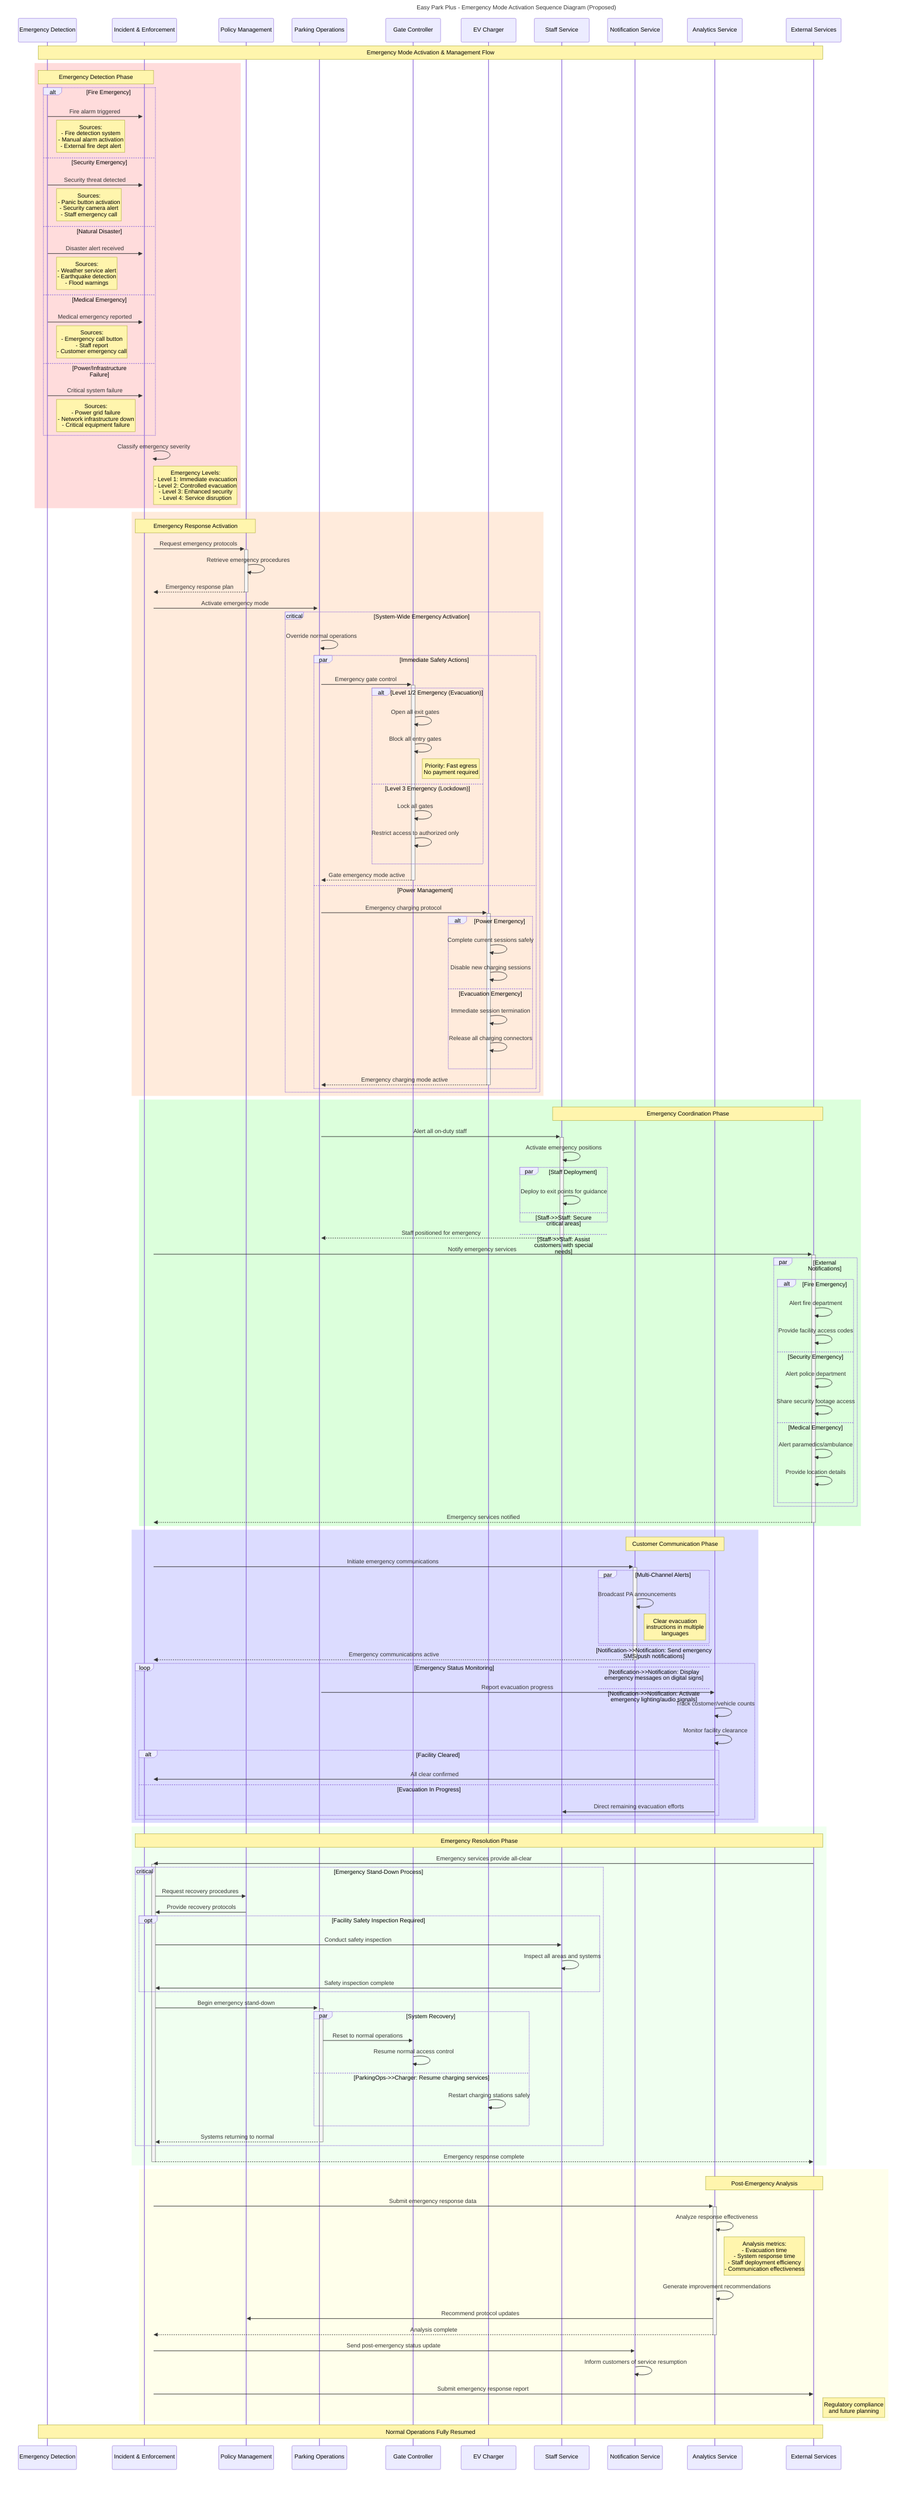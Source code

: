 ---
title: Easy Park Plus - Emergency Mode Activation Sequence Diagram (Proposed)
---

sequenceDiagram
    participant Emergency as Emergency Detection
    participant Incident as Incident & Enforcement
    participant Policy as Policy Management
    participant ParkingOps as Parking Operations
    participant Gate as Gate Controller
    participant Charger as EV Charger
    participant Staff as Staff Service
    participant Notification as Notification Service
    participant Analytics as Analytics Service
    participant External as External Services
    
    Note over Emergency, External: Emergency Mode Activation & Management Flow

    %% Emergency Detection Phase
    rect rgb(255, 220, 220)
    Note over Emergency, Incident: Emergency Detection Phase
    
    alt Fire Emergency
        Emergency->>+Incident: Fire alarm triggered
        Note right of Emergency: Sources:<br/>- Fire detection system<br/>- Manual alarm activation<br/>- External fire dept alert
        
    else Security Emergency
        Emergency->>+Incident: Security threat detected
        Note right of Emergency: Sources:<br/>- Panic button activation<br/>- Security camera alert<br/>- Staff emergency call
        
    else Natural Disaster
        Emergency->>+Incident: Disaster alert received
        Note right of Emergency: Sources:<br/>- Weather service alert<br/>- Earthquake detection<br/>- Flood warnings
        
    else Medical Emergency
        Emergency->>+Incident: Medical emergency reported
        Note right of Emergency: Sources:<br/>- Emergency call button<br/>- Staff report<br/>- Customer emergency call
        
    else Power/Infrastructure Failure
        Emergency->>+Incident: Critical system failure
        Note right of Emergency: Sources:<br/>- Power grid failure<br/>- Network infrastructure down<br/>- Critical equipment failure
    end
    
    Incident->>Incident: Classify emergency severity
    Note right of Incident: Emergency Levels:<br/>- Level 1: Immediate evacuation<br/>- Level 2: Controlled evacuation<br/>- Level 3: Enhanced security<br/>- Level 4: Service disruption
    end

    %% Emergency Response Activation
    rect rgb(255, 235, 220)
    Note over Incident, Policy: Emergency Response Activation
    Incident->>+Policy: Request emergency protocols
    Policy->>Policy: Retrieve emergency procedures
    Policy-->>-Incident: Emergency response plan
    
    Incident->>+ParkingOps: Activate emergency mode
    
    critical System-Wide Emergency Activation
        ParkingOps->>ParkingOps: Override normal operations
        
        par Immediate Safety Actions
            ParkingOps->>+Gate: Emergency gate control
            alt Level 1/2 Emergency (Evacuation)
                Gate->>Gate: Open all exit gates
                Gate->>Gate: Block all entry gates
                Note right of Gate: Priority: Fast egress<br/>No payment required
            else Level 3 Emergency (Lockdown)
                Gate->>Gate: Lock all gates
                Gate->>Gate: Restrict access to authorized only
            end
            Gate-->>-ParkingOps: Gate emergency mode active
            
        and Power Management
            ParkingOps->>+Charger: Emergency charging protocol
            alt Power Emergency
                Charger->>Charger: Complete current sessions safely
                Charger->>Charger: Disable new charging sessions
            else Evacuation Emergency
                Charger->>Charger: Immediate session termination
                Charger->>Charger: Release all charging connectors
            end
            Charger-->>-ParkingOps: Emergency charging mode active
        end
    end
    end

    %% Staff and External Coordination
    rect rgb(220, 255, 220)
    Note over Staff, External: Emergency Coordination Phase
    ParkingOps->>+Staff: Alert all on-duty staff
    Staff->>Staff: Activate emergency positions
    
    par Staff Deployment
        Staff->>Staff: Deploy to exit points for guidance
    and Staff->>Staff: Secure critical areas
    and Staff->>Staff: Assist customers with special needs
    end
    
    Staff-->>-ParkingOps: Staff positioned for emergency
    
    %% External Emergency Services
    Incident->>+External: Notify emergency services
    
    par External Notifications
        alt Fire Emergency
            External->>External: Alert fire department
            External->>External: Provide facility access codes
        else Security Emergency
            External->>External: Alert police department
            External->>External: Share security footage access
        else Medical Emergency
            External->>External: Alert paramedics/ambulance
            External->>External: Provide location details
        end
    end
    
    External-->>-Incident: Emergency services notified
    end

    %% Customer Communication & Evacuation
    rect rgb(220, 220, 255)
    Note over Notification, Analytics: Customer Communication Phase
    Incident->>+Notification: Initiate emergency communications
    
    par Multi-Channel Alerts
        Notification->>Notification: Broadcast PA announcements
        Note right of Notification: Clear evacuation<br/>instructions in multiple<br/>languages
    and Notification->>Notification: Send emergency SMS/push notifications
    and Notification->>Notification: Display emergency messages on digital signs
    and Notification->>Notification: Activate emergency lighting/audio signals
    end
    
    Notification-->>-Incident: Emergency communications active
    
    %% Real-time Monitoring
    loop Emergency Status Monitoring
        ParkingOps->>Analytics: Report evacuation progress
        Analytics->>Analytics: Track customer/vehicle counts
        Analytics->>Analytics: Monitor facility clearance
        
        alt Facility Cleared
            Analytics->>Incident: All clear confirmed
        else Evacuation In Progress
            Analytics->>Staff: Direct remaining evacuation efforts
        end
    end
    end

    %% Emergency Resolution & Recovery
    rect rgb(240, 255, 240)
    Note over Incident, External: Emergency Resolution Phase
    External->>+Incident: Emergency services provide all-clear
    
    critical Emergency Stand-Down Process
        Incident->>Policy: Request recovery procedures
        Policy->>Incident: Provide recovery protocols
        
        opt Facility Safety Inspection Required
            Incident->>Staff: Conduct safety inspection
            Staff->>Staff: Inspect all areas and systems
            Staff->>Incident: Safety inspection complete
        end
        
        Incident->>+ParkingOps: Begin emergency stand-down
        
        par System Recovery
            ParkingOps->>Gate: Reset to normal operations
            Gate->>Gate: Resume normal access control
        and ParkingOps->>Charger: Resume charging services
            Charger->>Charger: Restart charging stations safely
        end
        
        ParkingOps-->>-Incident: Systems returning to normal
    end
    
    Incident-->>-External: Emergency response complete
    end

    %% Post-Emergency Analysis
    rect rgb(255, 255, 235)
    Note over Analytics, External: Post-Emergency Analysis
    Incident->>+Analytics: Submit emergency response data
    
    Analytics->>Analytics: Analyze response effectiveness
    Note right of Analytics: Analysis metrics:<br/>- Evacuation time<br/>- System response time<br/>- Staff deployment efficiency<br/>- Communication effectiveness
    
    Analytics->>Analytics: Generate improvement recommendations
    Analytics->>Policy: Recommend protocol updates
    
    Analytics-->>-Incident: Analysis complete
    
    %% Communication & Documentation
    Incident->>Notification: Send post-emergency status update
    Notification->>Notification: Inform customers of service resumption
    
    Incident->>External: Submit emergency response report
    Note right of External: Regulatory compliance<br/>and future planning
    end

    Note over Emergency, External: Normal Operations Fully Resumed